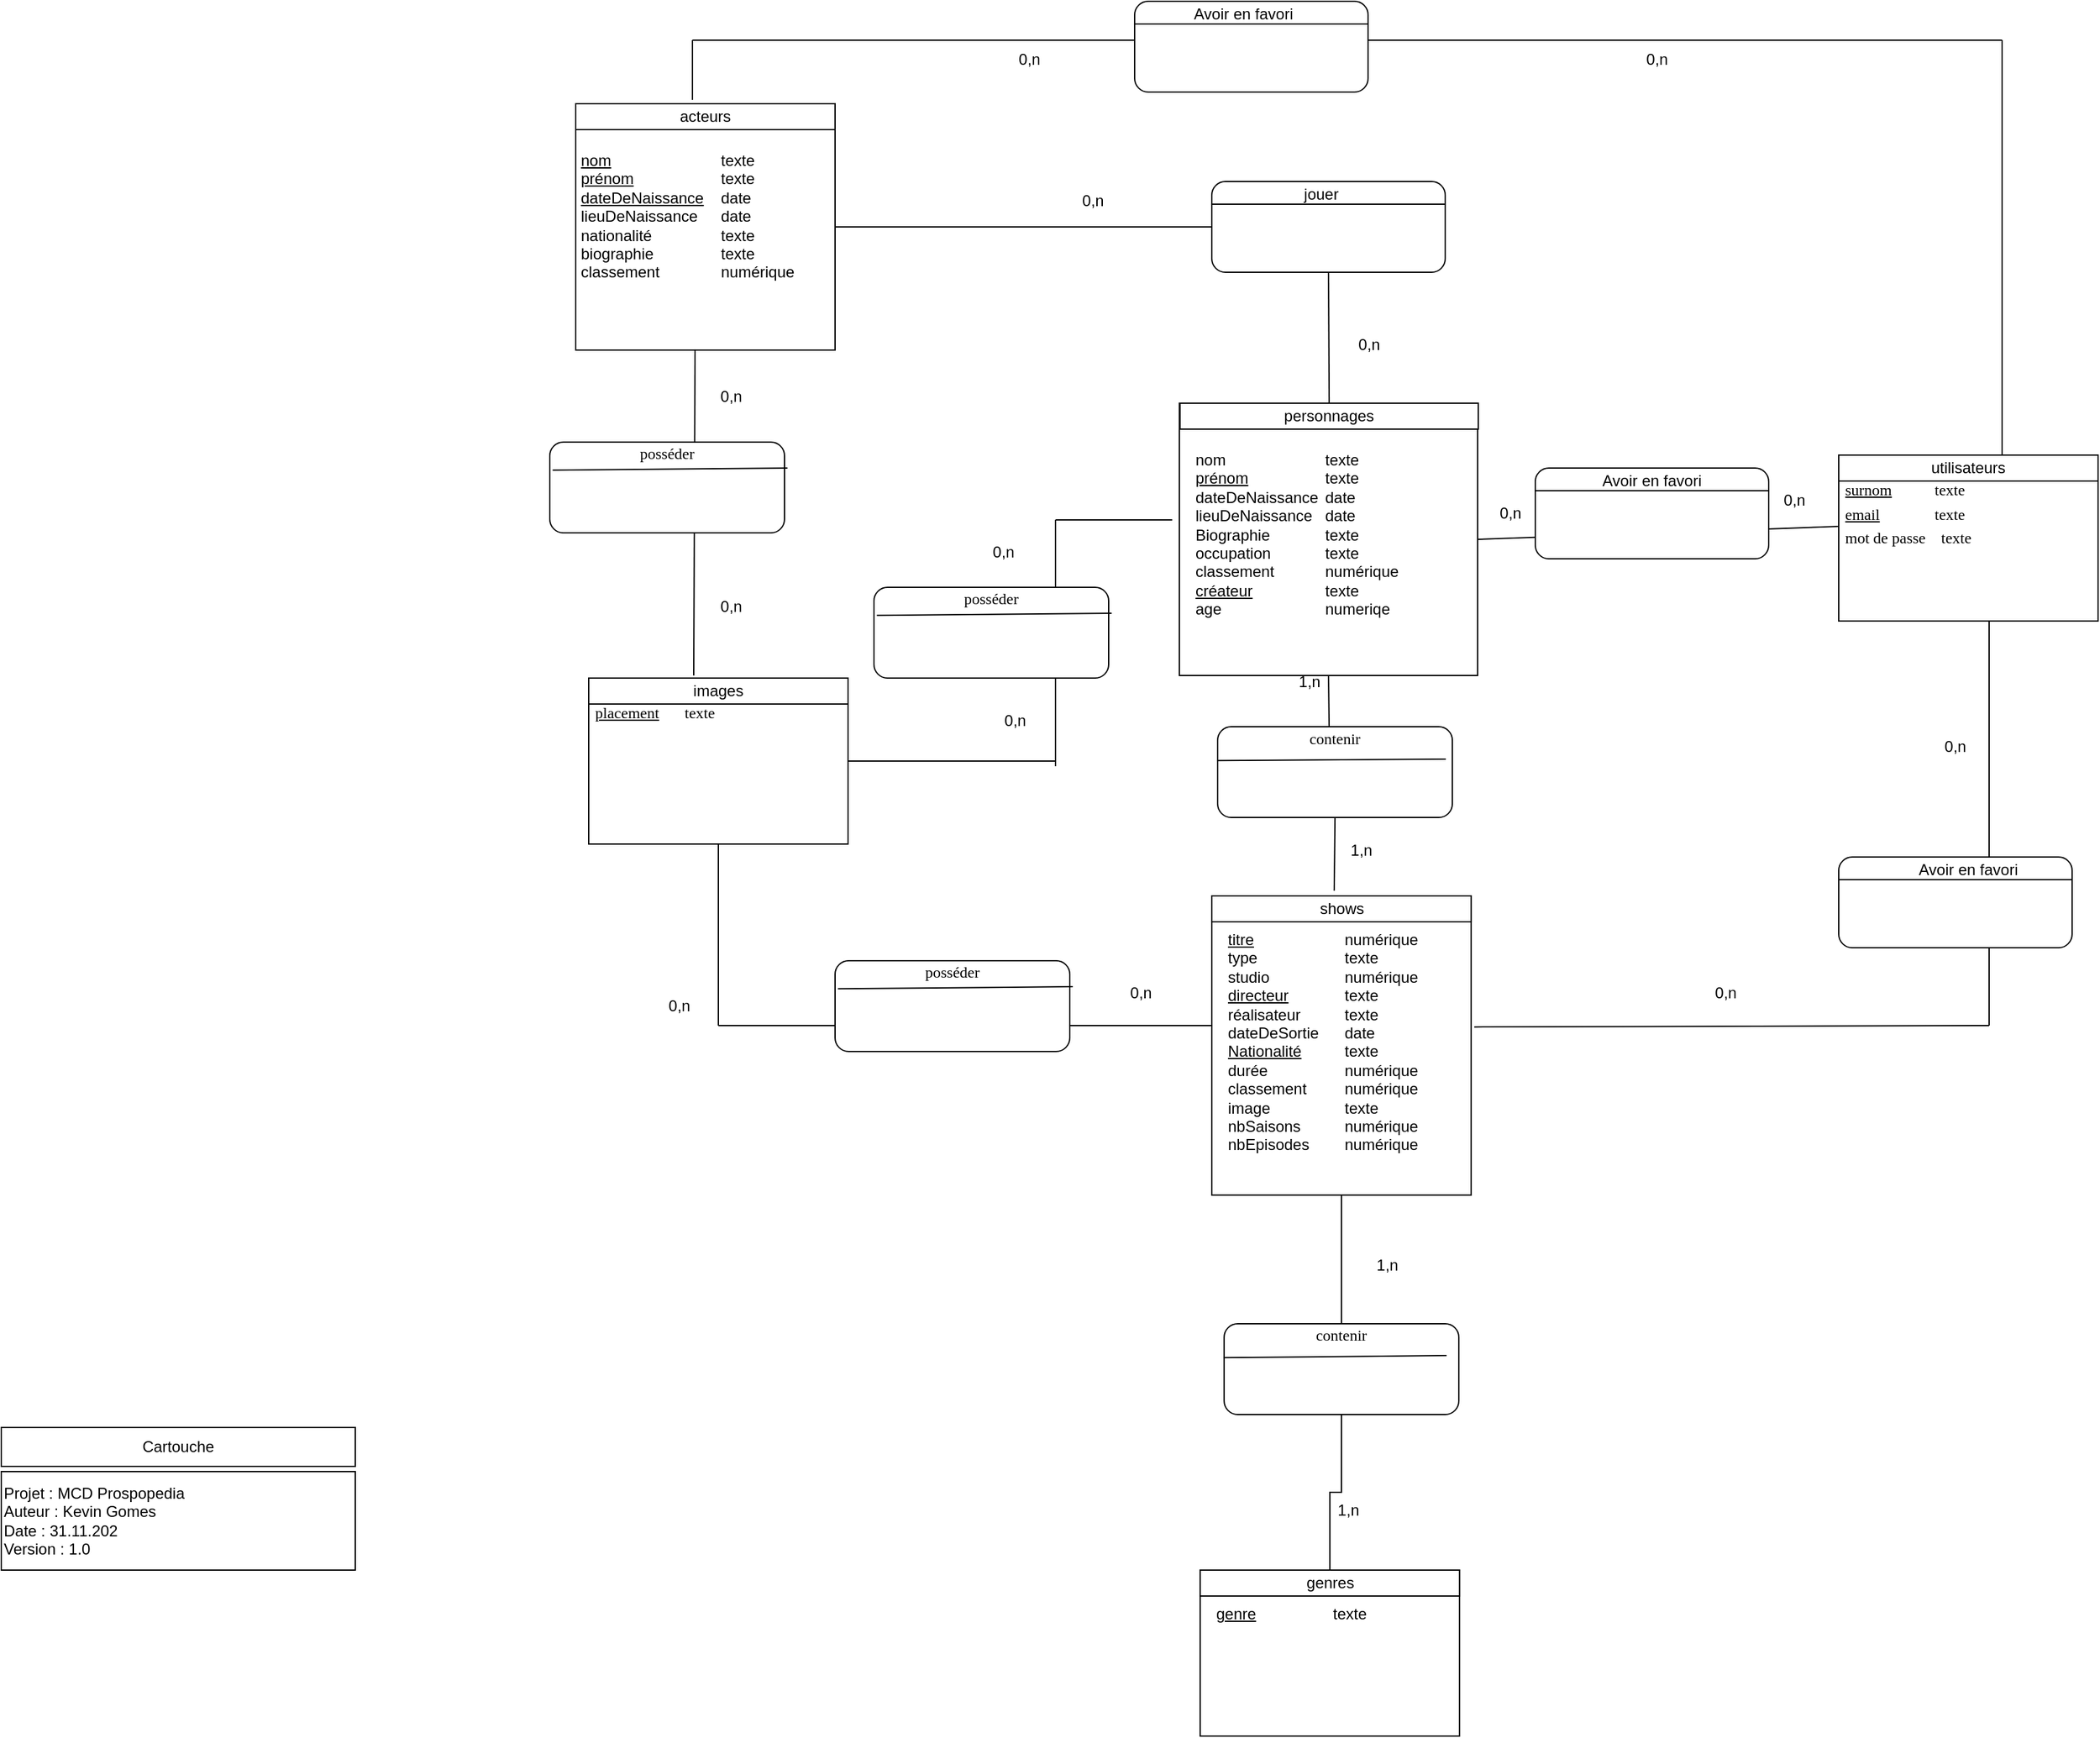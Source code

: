 <mxfile version="15.8.7" type="device"><diagram id="ncPwQRPPeRg8pTkuIrya" name="Page-1"><mxGraphModel dx="2214" dy="2734" grid="1" gridSize="10" guides="1" tooltips="1" connect="1" arrows="1" fold="1" page="1" pageScale="1" pageWidth="827" pageHeight="1169" math="0" shadow="0"><root><mxCell id="0"/><mxCell id="1" parent="0"/><mxCell id="OmOSQRze91_1bEpLz9Qv-34" value="&lt;div style=&quot;box-sizing: border-box ; width: 100% ; padding: 2px&quot;&gt;&lt;br&gt;&lt;/div&gt;" style="verticalAlign=top;align=center;overflow=fill;html=1;rounded=0;shadow=0;comic=0;labelBackgroundColor=none;strokeColor=#000000;strokeWidth=1;fillColor=#ffffff;fontFamily=Verdana;fontSize=12;fontColor=#000000;" parent="1" vertex="1"><mxGeometry x="435.54" y="300" width="230" height="210" as="geometry"/></mxCell><mxCell id="OmOSQRze91_1bEpLz9Qv-35" value="&lt;div style=&quot;box-sizing: border-box ; width: 100% ; padding: 2px&quot;&gt;&lt;br&gt;&lt;/div&gt;" style="verticalAlign=top;align=center;overflow=fill;html=1;rounded=1;shadow=0;comic=0;labelBackgroundColor=none;strokeColor=#000000;strokeWidth=1;fillColor=#ffffff;fontFamily=Verdana;fontSize=12;fontColor=#000000;" parent="1" vertex="1"><mxGeometry x="460.54" y="129" width="180" height="70" as="geometry"/></mxCell><mxCell id="OmOSQRze91_1bEpLz9Qv-37" value="personnages" style="rounded=0;whiteSpace=wrap;html=1;" parent="1" vertex="1"><mxGeometry x="436.04" y="300" width="230" height="20" as="geometry"/></mxCell><mxCell id="OmOSQRze91_1bEpLz9Qv-39" value="nom&lt;br&gt;&lt;u&gt;prénom&lt;/u&gt;&lt;br&gt;dateDeNaissance&lt;br&gt;lieuDeNaissance&lt;br&gt;Biographie&lt;br&gt;occupation&lt;br&gt;classement&lt;br&gt;&lt;u&gt;créateur&lt;/u&gt;&lt;br&gt;age&amp;nbsp; &amp;nbsp; &amp;nbsp; &amp;nbsp; &amp;nbsp; &amp;nbsp; &amp;nbsp; &amp;nbsp; &amp;nbsp; &amp;nbsp;&amp;nbsp;" style="text;html=1;strokeColor=none;fillColor=none;align=left;verticalAlign=top;whiteSpace=wrap;rounded=0;" parent="1" vertex="1"><mxGeometry x="446.04" y="330" width="90" height="20" as="geometry"/></mxCell><mxCell id="OmOSQRze91_1bEpLz9Qv-40" value="texte&lt;br&gt;texte&lt;br&gt;date&lt;br&gt;date&lt;br&gt;texte&lt;br&gt;texte&lt;br&gt;numérique&lt;br&gt;texte&lt;br&gt;numeriqe" style="text;html=1;strokeColor=none;fillColor=none;align=left;verticalAlign=top;whiteSpace=wrap;rounded=0;" parent="1" vertex="1"><mxGeometry x="546.04" y="330" width="100" height="20" as="geometry"/></mxCell><mxCell id="OmOSQRze91_1bEpLz9Qv-43" value="" style="endArrow=none;html=1;entryX=1;entryY=0.25;entryDx=0;entryDy=0;exitX=0;exitY=0.25;exitDx=0;exitDy=0;" parent="1" source="OmOSQRze91_1bEpLz9Qv-35" target="OmOSQRze91_1bEpLz9Qv-35" edge="1"><mxGeometry width="50" height="50" relative="1" as="geometry"><mxPoint x="180.54" y="279" as="sourcePoint"/><mxPoint x="230.54" y="229" as="targetPoint"/></mxGeometry></mxCell><mxCell id="OmOSQRze91_1bEpLz9Qv-44" value="jouer" style="text;html=1;strokeColor=none;fillColor=none;align=center;verticalAlign=middle;whiteSpace=wrap;rounded=0;" parent="1" vertex="1"><mxGeometry x="484.54" y="129" width="120" height="20" as="geometry"/></mxCell><mxCell id="OmOSQRze91_1bEpLz9Qv-58" value="&lt;div style=&quot;box-sizing: border-box ; width: 100% ; padding: 2px&quot;&gt;contenir&lt;/div&gt;" style="verticalAlign=top;align=center;overflow=fill;html=1;rounded=1;shadow=0;comic=0;labelBackgroundColor=none;strokeWidth=1;fontFamily=Verdana;fontSize=12;fillColor=#FFFFFF;" parent="1" vertex="1"><mxGeometry x="465.04" y="549.5" width="181" height="70" as="geometry"/></mxCell><mxCell id="OmOSQRze91_1bEpLz9Qv-59" value="" style="endArrow=none;html=1;exitX=-0.003;exitY=0.374;exitDx=0;exitDy=0;exitPerimeter=0;" parent="1" source="OmOSQRze91_1bEpLz9Qv-58" edge="1"><mxGeometry width="50" height="50" relative="1" as="geometry"><mxPoint x="361.04" y="619.5" as="sourcePoint"/><mxPoint x="641.04" y="574.5" as="targetPoint"/><Array as="points"/></mxGeometry></mxCell><mxCell id="OmOSQRze91_1bEpLz9Qv-75" value="&lt;div style=&quot;box-sizing: border-box ; width: 100% ; padding: 2px&quot;&gt;&lt;br&gt;&lt;/div&gt;" style="verticalAlign=top;align=center;overflow=fill;html=1;rounded=0;shadow=0;comic=0;labelBackgroundColor=none;strokeColor=#000000;strokeWidth=1;fillColor=#ffffff;fontFamily=Verdana;fontSize=12;fontColor=#000000;" parent="1" vertex="1"><mxGeometry x="451.58" y="1200" width="200" height="128" as="geometry"/></mxCell><mxCell id="OmOSQRze91_1bEpLz9Qv-76" value="genres" style="rounded=0;whiteSpace=wrap;html=1;" parent="1" vertex="1"><mxGeometry x="451.58" y="1200" width="200" height="20" as="geometry"/></mxCell><mxCell id="OmOSQRze91_1bEpLz9Qv-77" value="&lt;u&gt;genre&lt;/u&gt;" style="text;html=1;strokeColor=none;fillColor=none;align=left;verticalAlign=top;whiteSpace=wrap;rounded=0;" parent="1" vertex="1"><mxGeometry x="461.58" y="1220" width="90" height="20" as="geometry"/></mxCell><mxCell id="OmOSQRze91_1bEpLz9Qv-78" value="texte" style="text;html=1;strokeColor=none;fillColor=none;align=left;verticalAlign=top;whiteSpace=wrap;rounded=0;" parent="1" vertex="1"><mxGeometry x="551.58" y="1220" width="100" height="20" as="geometry"/></mxCell><mxCell id="OmOSQRze91_1bEpLz9Qv-79" value="&lt;div style=&quot;box-sizing: border-box ; width: 100% ; padding: 2px&quot;&gt;contenir&lt;/div&gt;" style="verticalAlign=top;align=center;overflow=fill;html=1;rounded=1;shadow=0;comic=0;labelBackgroundColor=none;strokeWidth=1;fontFamily=Verdana;fontSize=12;fillColor=#FFFFFF;" parent="1" vertex="1"><mxGeometry x="470.04" y="1010" width="181" height="70" as="geometry"/></mxCell><mxCell id="OmOSQRze91_1bEpLz9Qv-80" value="" style="endArrow=none;html=1;exitX=-0.003;exitY=0.374;exitDx=0;exitDy=0;exitPerimeter=0;" parent="1" source="OmOSQRze91_1bEpLz9Qv-79" edge="1"><mxGeometry width="50" height="50" relative="1" as="geometry"><mxPoint x="361.58" y="1079.5" as="sourcePoint"/><mxPoint x="641.58" y="1034.5" as="targetPoint"/><Array as="points"/></mxGeometry></mxCell><mxCell id="KuRRLnCmxBzXn625e_j6-4" value="" style="endArrow=none;html=1;rounded=0;edgeStyle=orthogonalEdgeStyle;entryX=0.5;entryY=1;entryDx=0;entryDy=0;" parent="1" source="OmOSQRze91_1bEpLz9Qv-76" target="OmOSQRze91_1bEpLz9Qv-79" edge="1"><mxGeometry relative="1" as="geometry"><mxPoint x="340" y="1210" as="sourcePoint"/><mxPoint x="450" y="1110" as="targetPoint"/></mxGeometry></mxCell><mxCell id="KuRRLnCmxBzXn625e_j6-17" value="" style="endArrow=none;html=1;rounded=0;entryX=0.5;entryY=1;entryDx=0;entryDy=0;exitX=0.5;exitY=0;exitDx=0;exitDy=0;" parent="1" source="OmOSQRze91_1bEpLz9Qv-79" target="OmOSQRze91_1bEpLz9Qv-81" edge="1"><mxGeometry width="50" height="50" relative="1" as="geometry"><mxPoint x="570.04" y="1020" as="sourcePoint"/><mxPoint x="408.77" y="940.75" as="targetPoint"/></mxGeometry></mxCell><mxCell id="KuRRLnCmxBzXn625e_j6-18" value="" style="endArrow=none;html=1;rounded=0;entryX=0.5;entryY=1;entryDx=0;entryDy=0;exitX=0.472;exitY=-0.2;exitDx=0;exitDy=0;exitPerimeter=0;" parent="1" source="OmOSQRze91_1bEpLz9Qv-82" target="OmOSQRze91_1bEpLz9Qv-58" edge="1"><mxGeometry width="50" height="50" relative="1" as="geometry"><mxPoint x="556" y="670" as="sourcePoint"/><mxPoint x="690" y="950" as="targetPoint"/></mxGeometry></mxCell><mxCell id="KuRRLnCmxBzXn625e_j6-20" value="" style="endArrow=none;html=1;rounded=0;entryX=0.475;entryY=0.007;entryDx=0;entryDy=0;exitX=0.5;exitY=1;exitDx=0;exitDy=0;entryPerimeter=0;" parent="1" source="OmOSQRze91_1bEpLz9Qv-34" target="OmOSQRze91_1bEpLz9Qv-58" edge="1"><mxGeometry width="50" height="50" relative="1" as="geometry"><mxPoint x="561.04" y="630" as="sourcePoint"/><mxPoint x="408.77" y="719.25" as="targetPoint"/></mxGeometry></mxCell><mxCell id="KuRRLnCmxBzXn625e_j6-21" value="" style="endArrow=none;html=1;rounded=0;entryX=0.5;entryY=0;entryDx=0;entryDy=0;exitX=0.5;exitY=1;exitDx=0;exitDy=0;" parent="1" source="OmOSQRze91_1bEpLz9Qv-35" target="OmOSQRze91_1bEpLz9Qv-37" edge="1"><mxGeometry width="50" height="50" relative="1" as="geometry"><mxPoint x="561.04" y="470" as="sourcePoint"/><mxPoint x="561.04" y="560" as="targetPoint"/></mxGeometry></mxCell><mxCell id="KuRRLnCmxBzXn625e_j6-22" value="" style="endArrow=none;html=1;rounded=0;entryX=0;entryY=0.5;entryDx=0;entryDy=0;exitX=1;exitY=0.5;exitDx=0;exitDy=0;" parent="1" source="OmOSQRze91_1bEpLz9Qv-36" target="OmOSQRze91_1bEpLz9Qv-35" edge="1"><mxGeometry width="50" height="50" relative="1" as="geometry"><mxPoint x="545" y="209" as="sourcePoint"/><mxPoint x="561.04" y="320" as="targetPoint"/></mxGeometry></mxCell><mxCell id="KuRRLnCmxBzXn625e_j6-23" value="0,n" style="text;html=1;strokeColor=none;fillColor=none;align=center;verticalAlign=middle;whiteSpace=wrap;rounded=0;" parent="1" vertex="1"><mxGeometry x="551.58" y="240" width="60" height="30" as="geometry"/></mxCell><mxCell id="KuRRLnCmxBzXn625e_j6-24" value="0,n" style="text;html=1;strokeColor=none;fillColor=none;align=center;verticalAlign=middle;whiteSpace=wrap;rounded=0;" parent="1" vertex="1"><mxGeometry x="338.77" y="129" width="60" height="30" as="geometry"/></mxCell><mxCell id="KuRRLnCmxBzXn625e_j6-25" value="1,n" style="text;html=1;strokeColor=none;fillColor=none;align=center;verticalAlign=middle;whiteSpace=wrap;rounded=0;" parent="1" vertex="1"><mxGeometry x="506.04" y="500" width="60" height="30" as="geometry"/></mxCell><mxCell id="KuRRLnCmxBzXn625e_j6-27" value="1,n" style="text;html=1;strokeColor=none;fillColor=none;align=center;verticalAlign=middle;whiteSpace=wrap;rounded=0;" parent="1" vertex="1"><mxGeometry x="546.04" y="630" width="60" height="30" as="geometry"/></mxCell><mxCell id="KuRRLnCmxBzXn625e_j6-29" value="1,n" style="text;html=1;strokeColor=none;fillColor=none;align=center;verticalAlign=middle;whiteSpace=wrap;rounded=0;" parent="1" vertex="1"><mxGeometry x="566.04" y="950" width="60" height="30" as="geometry"/></mxCell><mxCell id="KuRRLnCmxBzXn625e_j6-30" value="1,n" style="text;html=1;strokeColor=none;fillColor=none;align=center;verticalAlign=middle;whiteSpace=wrap;rounded=0;" parent="1" vertex="1"><mxGeometry x="536.04" y="1139" width="60" height="30" as="geometry"/></mxCell><mxCell id="7cFDExcNj_xxHjjBpjpU-1" value="" style="group" parent="1" vertex="1" connectable="0"><mxGeometry x="460.54" y="680" width="200" height="230.75" as="geometry"/></mxCell><mxCell id="OmOSQRze91_1bEpLz9Qv-81" value="&lt;div style=&quot;box-sizing: border-box ; width: 100% ; padding: 2px&quot;&gt;&lt;br&gt;&lt;/div&gt;" style="verticalAlign=top;align=center;overflow=fill;html=1;rounded=0;shadow=0;comic=0;labelBackgroundColor=none;strokeColor=#000000;strokeWidth=1;fillColor=#ffffff;fontFamily=Verdana;fontSize=12;fontColor=#000000;" parent="7cFDExcNj_xxHjjBpjpU-1" vertex="1"><mxGeometry width="200" height="230.75" as="geometry"/></mxCell><mxCell id="OmOSQRze91_1bEpLz9Qv-82" value="shows" style="rounded=0;whiteSpace=wrap;html=1;" parent="7cFDExcNj_xxHjjBpjpU-1" vertex="1"><mxGeometry width="200" height="20" as="geometry"/></mxCell><mxCell id="OmOSQRze91_1bEpLz9Qv-83" value="&lt;u&gt;titre&lt;br&gt;&lt;/u&gt;type&lt;br&gt;studio&lt;br&gt;&lt;u&gt;directeur&lt;/u&gt;&lt;br&gt;réalisateur&lt;br&gt;dateDeSortie&lt;br&gt;&lt;u&gt;Nationalité&lt;/u&gt;&lt;br&gt;durée&lt;br&gt;classement&lt;br&gt;image&lt;br&gt;nbSaisons&lt;br&gt;nbEpisodes" style="text;html=1;strokeColor=none;fillColor=none;align=left;verticalAlign=top;whiteSpace=wrap;rounded=0;" parent="7cFDExcNj_xxHjjBpjpU-1" vertex="1"><mxGeometry x="10" y="20" width="90" height="20" as="geometry"/></mxCell><mxCell id="OmOSQRze91_1bEpLz9Qv-84" value="numérique&lt;br&gt;texte&lt;br&gt;numérique&lt;br&gt;texte&lt;br&gt;texte&lt;br&gt;date&lt;br&gt;texte&lt;br&gt;numérique&lt;br&gt;numérique&lt;br&gt;texte&lt;br&gt;numérique&lt;br&gt;numérique" style="text;html=1;strokeColor=none;fillColor=none;align=left;verticalAlign=top;whiteSpace=wrap;rounded=0;" parent="7cFDExcNj_xxHjjBpjpU-1" vertex="1"><mxGeometry x="100" y="20" width="100" height="20" as="geometry"/></mxCell><mxCell id="7cFDExcNj_xxHjjBpjpU-4" value="" style="group" parent="1" vertex="1" connectable="0"><mxGeometry x="-20.0" y="512" width="200" height="128" as="geometry"/></mxCell><mxCell id="7cFDExcNj_xxHjjBpjpU-2" value="&lt;div style=&quot;box-sizing: border-box ; width: 100% ; padding: 2px&quot;&gt;&lt;br&gt;&lt;/div&gt;&lt;div style=&quot;text-align: left ; box-sizing: border-box ; width: 100% ; padding: 2px&quot;&gt;&amp;nbsp;&lt;u&gt;placement&lt;/u&gt;&lt;span style=&quot;white-space: pre&quot;&gt;&#9;&lt;/span&gt;texte&lt;/div&gt;" style="verticalAlign=top;align=center;overflow=fill;html=1;rounded=0;shadow=0;comic=0;labelBackgroundColor=none;strokeColor=#000000;strokeWidth=1;fillColor=#ffffff;fontFamily=Verdana;fontSize=12;fontColor=#000000;" parent="7cFDExcNj_xxHjjBpjpU-4" vertex="1"><mxGeometry width="200" height="128" as="geometry"/></mxCell><mxCell id="7cFDExcNj_xxHjjBpjpU-3" value="images" style="rounded=0;whiteSpace=wrap;html=1;" parent="7cFDExcNj_xxHjjBpjpU-4" vertex="1"><mxGeometry width="200" height="20" as="geometry"/></mxCell><mxCell id="7cFDExcNj_xxHjjBpjpU-5" value="" style="endArrow=none;html=1;rounded=0;entryX=0.405;entryY=-0.1;entryDx=0;entryDy=0;exitX=0.46;exitY=1;exitDx=0;exitDy=0;exitPerimeter=0;entryPerimeter=0;" parent="1" source="OmOSQRze91_1bEpLz9Qv-36" target="7cFDExcNj_xxHjjBpjpU-3" edge="1"><mxGeometry width="50" height="50" relative="1" as="geometry"><mxPoint x="260" y="174" as="sourcePoint"/><mxPoint x="470.54" y="174" as="targetPoint"/></mxGeometry></mxCell><mxCell id="7cFDExcNj_xxHjjBpjpU-6" value="" style="endArrow=none;html=1;rounded=0;exitX=1;exitY=0.5;exitDx=0;exitDy=0;" parent="1" source="7cFDExcNj_xxHjjBpjpU-2" edge="1"><mxGeometry width="50" height="50" relative="1" as="geometry"><mxPoint x="560.54" y="209" as="sourcePoint"/><mxPoint x="340" y="576" as="targetPoint"/></mxGeometry></mxCell><mxCell id="7cFDExcNj_xxHjjBpjpU-7" value="" style="endArrow=none;html=1;rounded=0;" parent="1" edge="1"><mxGeometry width="50" height="50" relative="1" as="geometry"><mxPoint x="340" y="580" as="sourcePoint"/><mxPoint x="340" y="390" as="targetPoint"/></mxGeometry></mxCell><mxCell id="7cFDExcNj_xxHjjBpjpU-8" value="" style="endArrow=none;html=1;rounded=0;" parent="1" edge="1"><mxGeometry width="50" height="50" relative="1" as="geometry"><mxPoint x="340" y="390" as="sourcePoint"/><mxPoint x="430" y="390" as="targetPoint"/></mxGeometry></mxCell><mxCell id="7cFDExcNj_xxHjjBpjpU-9" value="" style="endArrow=none;html=1;rounded=0;" parent="1" edge="1"><mxGeometry width="50" height="50" relative="1" as="geometry"><mxPoint x="80" y="640" as="sourcePoint"/><mxPoint x="80" y="780" as="targetPoint"/></mxGeometry></mxCell><mxCell id="7cFDExcNj_xxHjjBpjpU-10" value="" style="endArrow=none;html=1;rounded=0;" parent="1" edge="1"><mxGeometry width="50" height="50" relative="1" as="geometry"><mxPoint x="80" y="780" as="sourcePoint"/><mxPoint x="460" y="780" as="targetPoint"/></mxGeometry></mxCell><mxCell id="7cFDExcNj_xxHjjBpjpU-13" value="" style="group" parent="1" vertex="1" connectable="0"><mxGeometry x="170.0" y="730" width="183.27" height="70" as="geometry"/></mxCell><mxCell id="7cFDExcNj_xxHjjBpjpU-11" value="&lt;div style=&quot;box-sizing: border-box ; width: 100% ; padding: 2px&quot;&gt;posséder&lt;/div&gt;" style="verticalAlign=top;align=center;overflow=fill;html=1;rounded=1;shadow=0;comic=0;labelBackgroundColor=none;strokeWidth=1;fontFamily=Verdana;fontSize=12;fillColor=#FFFFFF;" parent="7cFDExcNj_xxHjjBpjpU-13" vertex="1"><mxGeometry width="181" height="70" as="geometry"/></mxCell><mxCell id="7cFDExcNj_xxHjjBpjpU-12" value="" style="endArrow=none;html=1;exitX=-0.003;exitY=0.374;exitDx=0;exitDy=0;exitPerimeter=0;" parent="7cFDExcNj_xxHjjBpjpU-13" edge="1"><mxGeometry width="50" height="50" relative="1" as="geometry"><mxPoint x="2.227" y="21.68" as="sourcePoint"/><mxPoint x="183.27" y="20" as="targetPoint"/><Array as="points"/></mxGeometry></mxCell><mxCell id="7cFDExcNj_xxHjjBpjpU-14" value="" style="group" parent="1" vertex="1" connectable="0"><mxGeometry x="-50.0" y="330" width="183.27" height="70" as="geometry"/></mxCell><mxCell id="7cFDExcNj_xxHjjBpjpU-15" value="&lt;div style=&quot;box-sizing: border-box ; width: 100% ; padding: 2px&quot;&gt;posséder&lt;/div&gt;" style="verticalAlign=top;align=center;overflow=fill;html=1;rounded=1;shadow=0;comic=0;labelBackgroundColor=none;strokeWidth=1;fontFamily=Verdana;fontSize=12;fillColor=#FFFFFF;" parent="7cFDExcNj_xxHjjBpjpU-14" vertex="1"><mxGeometry width="181" height="70" as="geometry"/></mxCell><mxCell id="7cFDExcNj_xxHjjBpjpU-16" value="" style="endArrow=none;html=1;exitX=-0.003;exitY=0.374;exitDx=0;exitDy=0;exitPerimeter=0;" parent="7cFDExcNj_xxHjjBpjpU-14" edge="1"><mxGeometry width="50" height="50" relative="1" as="geometry"><mxPoint x="2.227" y="21.68" as="sourcePoint"/><mxPoint x="183.27" y="20" as="targetPoint"/><Array as="points"/></mxGeometry></mxCell><mxCell id="7cFDExcNj_xxHjjBpjpU-17" value="" style="group" parent="1" vertex="1" connectable="0"><mxGeometry x="200.0" y="442" width="183.27" height="70" as="geometry"/></mxCell><mxCell id="7cFDExcNj_xxHjjBpjpU-18" value="&lt;div style=&quot;box-sizing: border-box ; width: 100% ; padding: 2px&quot;&gt;posséder&lt;/div&gt;" style="verticalAlign=top;align=center;overflow=fill;html=1;rounded=1;shadow=0;comic=0;labelBackgroundColor=none;strokeWidth=1;fontFamily=Verdana;fontSize=12;fillColor=#FFFFFF;" parent="7cFDExcNj_xxHjjBpjpU-17" vertex="1"><mxGeometry width="181" height="70" as="geometry"/></mxCell><mxCell id="7cFDExcNj_xxHjjBpjpU-19" value="" style="endArrow=none;html=1;exitX=-0.003;exitY=0.374;exitDx=0;exitDy=0;exitPerimeter=0;" parent="7cFDExcNj_xxHjjBpjpU-17" edge="1"><mxGeometry width="50" height="50" relative="1" as="geometry"><mxPoint x="2.227" y="21.68" as="sourcePoint"/><mxPoint x="183.27" y="20" as="targetPoint"/><Array as="points"/></mxGeometry></mxCell><mxCell id="7cFDExcNj_xxHjjBpjpU-21" value="" style="group" parent="1" vertex="1" connectable="0"><mxGeometry x="-30" y="69" width="210" height="190" as="geometry"/></mxCell><mxCell id="OmOSQRze91_1bEpLz9Qv-36" value="&lt;div style=&quot;box-sizing: border-box ; width: 100% ; padding: 2px&quot;&gt;&lt;br&gt;&lt;/div&gt;" style="verticalAlign=top;align=center;overflow=fill;html=1;rounded=0;shadow=0;comic=0;labelBackgroundColor=none;strokeColor=#000000;strokeWidth=1;fillColor=#ffffff;fontFamily=Verdana;fontSize=12;fontColor=#000000;" parent="7cFDExcNj_xxHjjBpjpU-21" vertex="1"><mxGeometry width="200" height="190" as="geometry"/></mxCell><mxCell id="OmOSQRze91_1bEpLz9Qv-38" value="acteurs" style="rounded=0;whiteSpace=wrap;html=1;" parent="7cFDExcNj_xxHjjBpjpU-21" vertex="1"><mxGeometry width="200" height="20" as="geometry"/></mxCell><mxCell id="OmOSQRze91_1bEpLz9Qv-41" value="&lt;u&gt;nom&lt;br&gt;prénom&lt;/u&gt;&lt;br&gt;&lt;u&gt;dateDeNaissance&lt;/u&gt;&lt;br&gt;lieuDeNaissance&lt;br&gt;nationalité&lt;br&gt;biographie&lt;br&gt;classement&lt;br&gt;" style="text;html=1;strokeColor=none;fillColor=none;align=left;verticalAlign=top;whiteSpace=wrap;rounded=0;" parent="7cFDExcNj_xxHjjBpjpU-21" vertex="1"><mxGeometry x="1.5" y="29.5" width="90" height="20" as="geometry"/></mxCell><mxCell id="OmOSQRze91_1bEpLz9Qv-42" value="texte&lt;br&gt;texte&lt;br&gt;date&lt;br&gt;date&lt;br&gt;texte&lt;br&gt;texte&lt;br&gt;numérique" style="text;html=1;strokeColor=none;fillColor=none;align=left;verticalAlign=top;whiteSpace=wrap;rounded=0;" parent="7cFDExcNj_xxHjjBpjpU-21" vertex="1"><mxGeometry x="110" y="29.5" width="100" height="20" as="geometry"/></mxCell><mxCell id="7cFDExcNj_xxHjjBpjpU-22" value="0,n" style="text;html=1;strokeColor=none;fillColor=none;align=center;verticalAlign=middle;whiteSpace=wrap;rounded=0;" parent="1" vertex="1"><mxGeometry x="60.0" y="280" width="60" height="30" as="geometry"/></mxCell><mxCell id="7cFDExcNj_xxHjjBpjpU-23" value="0,n" style="text;html=1;strokeColor=none;fillColor=none;align=center;verticalAlign=middle;whiteSpace=wrap;rounded=0;" parent="1" vertex="1"><mxGeometry x="60.0" y="442" width="60" height="30" as="geometry"/></mxCell><mxCell id="7cFDExcNj_xxHjjBpjpU-24" value="0,n" style="text;html=1;strokeColor=none;fillColor=none;align=center;verticalAlign=middle;whiteSpace=wrap;rounded=0;" parent="1" vertex="1"><mxGeometry x="270.0" y="400" width="60" height="30" as="geometry"/></mxCell><mxCell id="7cFDExcNj_xxHjjBpjpU-25" value="0,n" style="text;html=1;strokeColor=none;fillColor=none;align=center;verticalAlign=middle;whiteSpace=wrap;rounded=0;" parent="1" vertex="1"><mxGeometry x="278.77" y="530" width="60" height="30" as="geometry"/></mxCell><mxCell id="7cFDExcNj_xxHjjBpjpU-26" value="0,n" style="text;html=1;strokeColor=none;fillColor=none;align=center;verticalAlign=middle;whiteSpace=wrap;rounded=0;" parent="1" vertex="1"><mxGeometry x="20.0" y="750" width="60" height="30" as="geometry"/></mxCell><mxCell id="7cFDExcNj_xxHjjBpjpU-27" value="0,n" style="text;html=1;strokeColor=none;fillColor=none;align=center;verticalAlign=middle;whiteSpace=wrap;rounded=0;" parent="1" vertex="1"><mxGeometry x="376.04" y="740" width="60" height="30" as="geometry"/></mxCell><mxCell id="YSDohyEJq8yOeFcV_89S-1" value="" style="group" parent="1" vertex="1" connectable="0"><mxGeometry x="944" y="340" width="200" height="128" as="geometry"/></mxCell><mxCell id="YSDohyEJq8yOeFcV_89S-2" value="&lt;div style=&quot;box-sizing: border-box ; width: 100% ; padding: 2px&quot;&gt;&lt;br&gt;&lt;/div&gt;&lt;div style=&quot;text-align: left ; box-sizing: border-box ; width: 100% ; padding: 2px&quot;&gt;&amp;nbsp;&lt;u&gt;surnom&lt;/u&gt;&lt;span style=&quot;white-space: pre&quot;&gt;&#9;&lt;/span&gt;&amp;nbsp; &amp;nbsp; &amp;nbsp; &amp;nbsp; texte&lt;/div&gt;&lt;div style=&quot;text-align: left ; box-sizing: border-box ; width: 100% ; padding: 2px&quot;&gt;&amp;nbsp;&lt;u&gt;email&lt;/u&gt;&lt;span style=&quot;white-space: pre&quot;&gt;&#9;&lt;/span&gt;&lt;span style=&quot;white-space: pre&quot;&gt;&#9;&lt;/span&gt;texte&lt;/div&gt;&lt;div style=&quot;text-align: left ; box-sizing: border-box ; width: 100% ; padding: 2px&quot;&gt;&amp;nbsp;mot de passe&amp;nbsp; &amp;nbsp; texte&lt;/div&gt;&lt;div style=&quot;text-align: left ; box-sizing: border-box ; width: 100% ; padding: 2px&quot;&gt;&lt;br&gt;&lt;/div&gt;" style="verticalAlign=top;align=center;overflow=fill;html=1;rounded=0;shadow=0;comic=0;labelBackgroundColor=none;strokeColor=#000000;strokeWidth=1;fillColor=#ffffff;fontFamily=Verdana;fontSize=12;fontColor=#000000;" parent="YSDohyEJq8yOeFcV_89S-1" vertex="1"><mxGeometry width="200" height="128" as="geometry"/></mxCell><mxCell id="YSDohyEJq8yOeFcV_89S-3" value="utilisateurs" style="rounded=0;whiteSpace=wrap;html=1;" parent="YSDohyEJq8yOeFcV_89S-1" vertex="1"><mxGeometry width="200" height="20" as="geometry"/></mxCell><mxCell id="YSDohyEJq8yOeFcV_89S-4" value="" style="endArrow=none;html=1;rounded=0;" parent="1" edge="1"><mxGeometry width="50" height="50" relative="1" as="geometry"><mxPoint x="1060" y="780" as="sourcePoint"/><mxPoint x="1060" y="468" as="targetPoint"/></mxGeometry></mxCell><mxCell id="YSDohyEJq8yOeFcV_89S-5" value="" style="endArrow=none;html=1;rounded=0;exitX=1.012;exitY=0.438;exitDx=0;exitDy=0;exitPerimeter=0;" parent="1" source="OmOSQRze91_1bEpLz9Qv-81" edge="1"><mxGeometry width="50" height="50" relative="1" as="geometry"><mxPoint x="800" y="1132" as="sourcePoint"/><mxPoint x="1060" y="780" as="targetPoint"/></mxGeometry></mxCell><mxCell id="YSDohyEJq8yOeFcV_89S-6" value="" style="endArrow=none;html=1;rounded=0;entryX=1;entryY=0.5;entryDx=0;entryDy=0;exitX=0;exitY=0.43;exitDx=0;exitDy=0;exitPerimeter=0;" parent="1" source="YSDohyEJq8yOeFcV_89S-2" target="OmOSQRze91_1bEpLz9Qv-34" edge="1"><mxGeometry width="50" height="50" relative="1" as="geometry"><mxPoint x="920" y="790" as="sourcePoint"/><mxPoint x="920" y="478" as="targetPoint"/></mxGeometry></mxCell><mxCell id="YSDohyEJq8yOeFcV_89S-7" value="" style="endArrow=none;html=1;rounded=0;" parent="1" edge="1"><mxGeometry width="50" height="50" relative="1" as="geometry"><mxPoint x="1070" y="340" as="sourcePoint"/><mxPoint x="1070" y="20" as="targetPoint"/></mxGeometry></mxCell><mxCell id="YSDohyEJq8yOeFcV_89S-8" value="" style="endArrow=none;html=1;rounded=0;" parent="1" edge="1"><mxGeometry width="50" height="50" relative="1" as="geometry"><mxPoint x="60" y="20" as="sourcePoint"/><mxPoint x="1070" y="20" as="targetPoint"/></mxGeometry></mxCell><mxCell id="YSDohyEJq8yOeFcV_89S-9" value="" style="endArrow=none;html=1;rounded=0;exitX=0.45;exitY=-0.15;exitDx=0;exitDy=0;exitPerimeter=0;" parent="1" source="OmOSQRze91_1bEpLz9Qv-38" edge="1"><mxGeometry width="50" height="50" relative="1" as="geometry"><mxPoint x="940" y="810" as="sourcePoint"/><mxPoint x="60" y="20" as="targetPoint"/></mxGeometry></mxCell><mxCell id="YSDohyEJq8yOeFcV_89S-13" value="&lt;div style=&quot;box-sizing: border-box ; width: 100% ; padding: 2px&quot;&gt;&lt;br&gt;&lt;/div&gt;" style="verticalAlign=top;align=center;overflow=fill;html=1;rounded=1;shadow=0;comic=0;labelBackgroundColor=none;strokeColor=#000000;strokeWidth=1;fillColor=#ffffff;fontFamily=Verdana;fontSize=12;fontColor=#000000;" parent="1" vertex="1"><mxGeometry x="401.04" y="-10" width="180" height="70" as="geometry"/></mxCell><mxCell id="YSDohyEJq8yOeFcV_89S-14" value="" style="endArrow=none;html=1;entryX=1;entryY=0.25;entryDx=0;entryDy=0;exitX=0;exitY=0.25;exitDx=0;exitDy=0;" parent="1" source="YSDohyEJq8yOeFcV_89S-13" target="YSDohyEJq8yOeFcV_89S-13" edge="1"><mxGeometry width="50" height="50" relative="1" as="geometry"><mxPoint x="121.04" y="140" as="sourcePoint"/><mxPoint x="171.04" y="90" as="targetPoint"/></mxGeometry></mxCell><mxCell id="YSDohyEJq8yOeFcV_89S-15" value="Avoir en favori" style="text;html=1;strokeColor=none;fillColor=none;align=center;verticalAlign=middle;whiteSpace=wrap;rounded=0;" parent="1" vertex="1"><mxGeometry x="425.04" y="-10" width="120" height="20" as="geometry"/></mxCell><mxCell id="YSDohyEJq8yOeFcV_89S-16" value="&lt;div style=&quot;box-sizing: border-box ; width: 100% ; padding: 2px&quot;&gt;&lt;br&gt;&lt;/div&gt;" style="verticalAlign=top;align=center;overflow=fill;html=1;rounded=1;shadow=0;comic=0;labelBackgroundColor=none;strokeColor=#000000;strokeWidth=1;fillColor=#ffffff;fontFamily=Verdana;fontSize=12;fontColor=#000000;" parent="1" vertex="1"><mxGeometry x="944" y="650" width="180" height="70" as="geometry"/></mxCell><mxCell id="YSDohyEJq8yOeFcV_89S-17" value="" style="endArrow=none;html=1;entryX=1;entryY=0.25;entryDx=0;entryDy=0;exitX=0;exitY=0.25;exitDx=0;exitDy=0;" parent="1" source="YSDohyEJq8yOeFcV_89S-16" target="YSDohyEJq8yOeFcV_89S-16" edge="1"><mxGeometry width="50" height="50" relative="1" as="geometry"><mxPoint x="520" y="800" as="sourcePoint"/><mxPoint x="570" y="750" as="targetPoint"/></mxGeometry></mxCell><mxCell id="YSDohyEJq8yOeFcV_89S-18" value="Avoir en favori" style="text;html=1;strokeColor=none;fillColor=none;align=center;verticalAlign=middle;whiteSpace=wrap;rounded=0;" parent="1" vertex="1"><mxGeometry x="984" y="650" width="120" height="20" as="geometry"/></mxCell><mxCell id="YSDohyEJq8yOeFcV_89S-22" value="&lt;div style=&quot;box-sizing: border-box ; width: 100% ; padding: 2px&quot;&gt;&lt;br&gt;&lt;/div&gt;" style="verticalAlign=top;align=center;overflow=fill;html=1;rounded=1;shadow=0;comic=0;labelBackgroundColor=none;strokeColor=#000000;strokeWidth=1;fillColor=#ffffff;fontFamily=Verdana;fontSize=12;fontColor=#000000;" parent="1" vertex="1"><mxGeometry x="710" y="350" width="180" height="70" as="geometry"/></mxCell><mxCell id="YSDohyEJq8yOeFcV_89S-23" value="" style="endArrow=none;html=1;entryX=1;entryY=0.25;entryDx=0;entryDy=0;exitX=0;exitY=0.25;exitDx=0;exitDy=0;" parent="1" source="YSDohyEJq8yOeFcV_89S-22" target="YSDohyEJq8yOeFcV_89S-22" edge="1"><mxGeometry width="50" height="50" relative="1" as="geometry"><mxPoint x="410" y="500" as="sourcePoint"/><mxPoint x="460" y="450" as="targetPoint"/></mxGeometry></mxCell><mxCell id="YSDohyEJq8yOeFcV_89S-24" value="Avoir en favori" style="text;html=1;strokeColor=none;fillColor=none;align=center;verticalAlign=middle;whiteSpace=wrap;rounded=0;" parent="1" vertex="1"><mxGeometry x="740" y="350" width="120" height="20" as="geometry"/></mxCell><mxCell id="YSDohyEJq8yOeFcV_89S-25" value="0,n" style="text;html=1;strokeColor=none;fillColor=none;align=center;verticalAlign=middle;whiteSpace=wrap;rounded=0;" parent="1" vertex="1"><mxGeometry x="774" y="20" width="60" height="30" as="geometry"/></mxCell><mxCell id="YSDohyEJq8yOeFcV_89S-26" value="0,n" style="text;html=1;strokeColor=none;fillColor=none;align=center;verticalAlign=middle;whiteSpace=wrap;rounded=0;" parent="1" vertex="1"><mxGeometry x="290.0" y="20" width="60" height="30" as="geometry"/></mxCell><mxCell id="YSDohyEJq8yOeFcV_89S-27" value="0,n" style="text;html=1;strokeColor=none;fillColor=none;align=center;verticalAlign=middle;whiteSpace=wrap;rounded=0;" parent="1" vertex="1"><mxGeometry x="880" y="360" width="60" height="30" as="geometry"/></mxCell><mxCell id="YSDohyEJq8yOeFcV_89S-28" value="0,n" style="text;html=1;strokeColor=none;fillColor=none;align=center;verticalAlign=middle;whiteSpace=wrap;rounded=0;" parent="1" vertex="1"><mxGeometry x="660.54" y="370" width="60" height="30" as="geometry"/></mxCell><mxCell id="YSDohyEJq8yOeFcV_89S-29" value="0,n" style="text;html=1;strokeColor=none;fillColor=none;align=center;verticalAlign=middle;whiteSpace=wrap;rounded=0;" parent="1" vertex="1"><mxGeometry x="1004" y="549.5" width="60" height="30" as="geometry"/></mxCell><mxCell id="YSDohyEJq8yOeFcV_89S-30" value="0,n" style="text;html=1;strokeColor=none;fillColor=none;align=center;verticalAlign=middle;whiteSpace=wrap;rounded=0;" parent="1" vertex="1"><mxGeometry x="827" y="740" width="60" height="30" as="geometry"/></mxCell><mxCell id="9vUetCw8ETteoM5zQmO--1" value="Projet : MCD Prospopedia&lt;br&gt;Auteur : Kevin Gomes&lt;br&gt;Date : 31.11.202&lt;br&gt;Version : 1.0" style="rounded=0;whiteSpace=wrap;html=1;align=left;" vertex="1" parent="1"><mxGeometry x="-473" y="1124" width="273" height="76" as="geometry"/></mxCell><mxCell id="9vUetCw8ETteoM5zQmO--2" value="Cartouche" style="rounded=0;whiteSpace=wrap;html=1;" vertex="1" parent="1"><mxGeometry x="-473" y="1090" width="273" height="30" as="geometry"/></mxCell></root></mxGraphModel></diagram></mxfile>